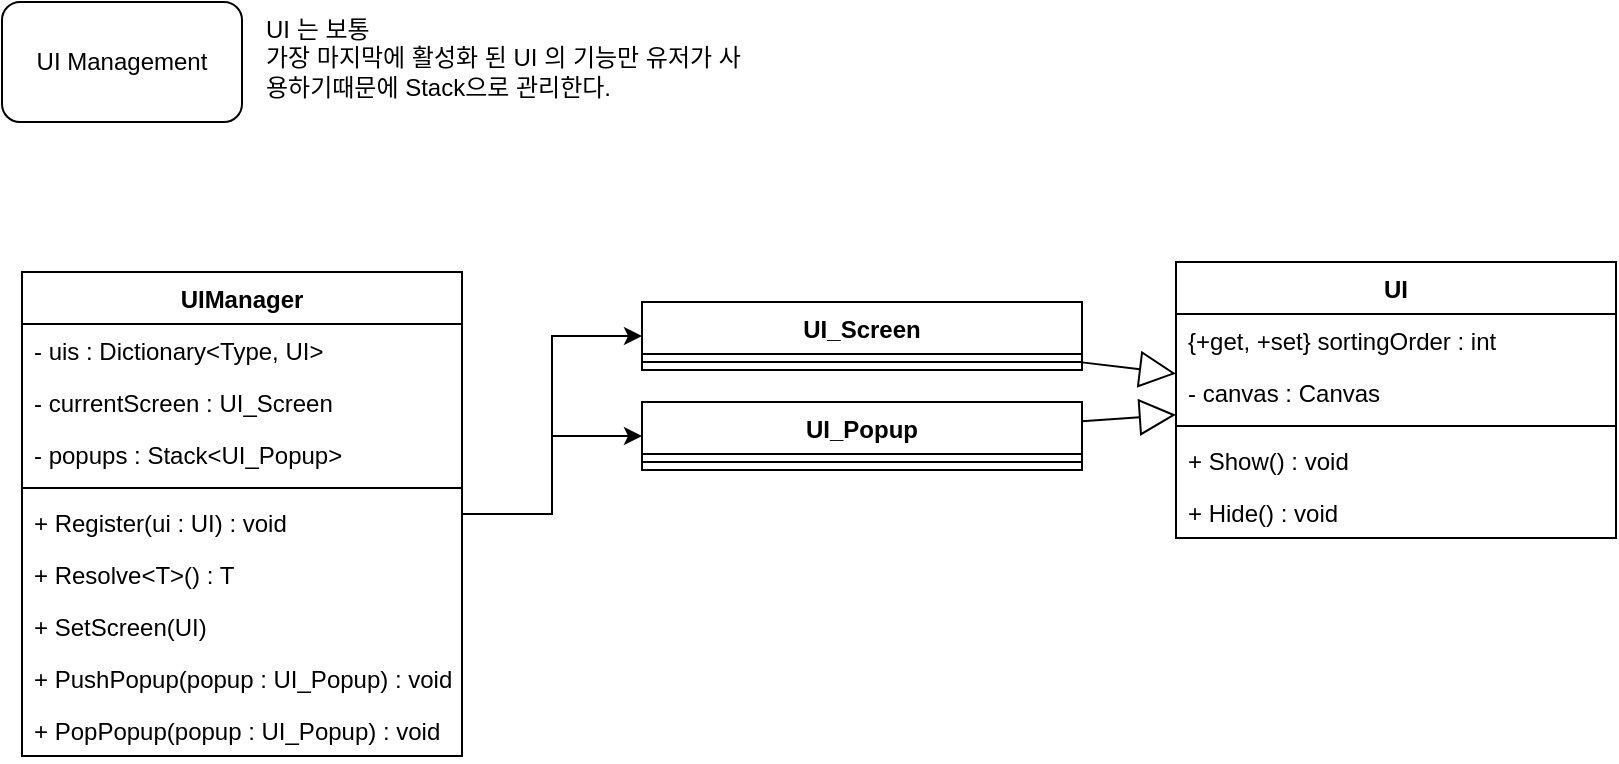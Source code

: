 <mxfile version="24.7.17">
  <diagram id="C5RBs43oDa-KdzZeNtuy" name="Page-1">
    <mxGraphModel dx="989" dy="582" grid="1" gridSize="10" guides="1" tooltips="1" connect="1" arrows="1" fold="1" page="1" pageScale="1" pageWidth="827" pageHeight="1169" math="0" shadow="0">
      <root>
        <mxCell id="WIyWlLk6GJQsqaUBKTNV-0" />
        <mxCell id="WIyWlLk6GJQsqaUBKTNV-1" parent="WIyWlLk6GJQsqaUBKTNV-0" />
        <mxCell id="X7-c5w7NW8u7885sPqrm-0" value="UI 는 보통&amp;nbsp;&lt;div&gt;가장 마지막에 활성화 된 UI 의 기능만 유저가 사용하기때문에 Stack으로 관리한다.&lt;/div&gt;" style="text;html=1;align=left;verticalAlign=top;whiteSpace=wrap;rounded=0;" vertex="1" parent="WIyWlLk6GJQsqaUBKTNV-1">
          <mxGeometry x="150" y="10" width="250" height="60" as="geometry" />
        </mxCell>
        <mxCell id="X7-c5w7NW8u7885sPqrm-1" value="UI Management" style="rounded=1;whiteSpace=wrap;html=1;" vertex="1" parent="WIyWlLk6GJQsqaUBKTNV-1">
          <mxGeometry x="20" y="10" width="120" height="60" as="geometry" />
        </mxCell>
        <mxCell id="X7-c5w7NW8u7885sPqrm-2" value="UI" style="swimlane;fontStyle=1;align=center;verticalAlign=top;childLayout=stackLayout;horizontal=1;startSize=26;horizontalStack=0;resizeParent=1;resizeParentMax=0;resizeLast=0;collapsible=1;marginBottom=0;whiteSpace=wrap;html=1;" vertex="1" parent="WIyWlLk6GJQsqaUBKTNV-1">
          <mxGeometry x="607" y="140" width="220" height="138" as="geometry" />
        </mxCell>
        <mxCell id="X7-c5w7NW8u7885sPqrm-3" value="{+get, +set} sortingOrder : int" style="text;strokeColor=none;fillColor=none;align=left;verticalAlign=top;spacingLeft=4;spacingRight=4;overflow=hidden;rotatable=0;points=[[0,0.5],[1,0.5]];portConstraint=eastwest;whiteSpace=wrap;html=1;" vertex="1" parent="X7-c5w7NW8u7885sPqrm-2">
          <mxGeometry y="26" width="220" height="26" as="geometry" />
        </mxCell>
        <mxCell id="X7-c5w7NW8u7885sPqrm-7" value="- canvas : Canvas" style="text;strokeColor=none;fillColor=none;align=left;verticalAlign=top;spacingLeft=4;spacingRight=4;overflow=hidden;rotatable=0;points=[[0,0.5],[1,0.5]];portConstraint=eastwest;whiteSpace=wrap;html=1;" vertex="1" parent="X7-c5w7NW8u7885sPqrm-2">
          <mxGeometry y="52" width="220" height="26" as="geometry" />
        </mxCell>
        <mxCell id="X7-c5w7NW8u7885sPqrm-4" value="" style="line;strokeWidth=1;fillColor=none;align=left;verticalAlign=middle;spacingTop=-1;spacingLeft=3;spacingRight=3;rotatable=0;labelPosition=right;points=[];portConstraint=eastwest;strokeColor=inherit;" vertex="1" parent="X7-c5w7NW8u7885sPqrm-2">
          <mxGeometry y="78" width="220" height="8" as="geometry" />
        </mxCell>
        <mxCell id="X7-c5w7NW8u7885sPqrm-5" value="+ Show() : void" style="text;strokeColor=none;fillColor=none;align=left;verticalAlign=top;spacingLeft=4;spacingRight=4;overflow=hidden;rotatable=0;points=[[0,0.5],[1,0.5]];portConstraint=eastwest;whiteSpace=wrap;html=1;" vertex="1" parent="X7-c5w7NW8u7885sPqrm-2">
          <mxGeometry y="86" width="220" height="26" as="geometry" />
        </mxCell>
        <mxCell id="X7-c5w7NW8u7885sPqrm-6" value="+ Hide() : void" style="text;strokeColor=none;fillColor=none;align=left;verticalAlign=top;spacingLeft=4;spacingRight=4;overflow=hidden;rotatable=0;points=[[0,0.5],[1,0.5]];portConstraint=eastwest;whiteSpace=wrap;html=1;" vertex="1" parent="X7-c5w7NW8u7885sPqrm-2">
          <mxGeometry y="112" width="220" height="26" as="geometry" />
        </mxCell>
        <mxCell id="X7-c5w7NW8u7885sPqrm-9" value="UI_Screen" style="swimlane;fontStyle=1;align=center;verticalAlign=top;childLayout=stackLayout;horizontal=1;startSize=26;horizontalStack=0;resizeParent=1;resizeParentMax=0;resizeLast=0;collapsible=1;marginBottom=0;whiteSpace=wrap;html=1;" vertex="1" parent="WIyWlLk6GJQsqaUBKTNV-1">
          <mxGeometry x="340" y="160" width="220" height="34" as="geometry" />
        </mxCell>
        <mxCell id="X7-c5w7NW8u7885sPqrm-12" value="" style="line;strokeWidth=1;fillColor=none;align=left;verticalAlign=middle;spacingTop=-1;spacingLeft=3;spacingRight=3;rotatable=0;labelPosition=right;points=[];portConstraint=eastwest;strokeColor=inherit;" vertex="1" parent="X7-c5w7NW8u7885sPqrm-9">
          <mxGeometry y="26" width="220" height="8" as="geometry" />
        </mxCell>
        <mxCell id="X7-c5w7NW8u7885sPqrm-15" value="UI_Popup" style="swimlane;fontStyle=1;align=center;verticalAlign=top;childLayout=stackLayout;horizontal=1;startSize=26;horizontalStack=0;resizeParent=1;resizeParentMax=0;resizeLast=0;collapsible=1;marginBottom=0;whiteSpace=wrap;html=1;" vertex="1" parent="WIyWlLk6GJQsqaUBKTNV-1">
          <mxGeometry x="340" y="210" width="220" height="34" as="geometry" />
        </mxCell>
        <mxCell id="X7-c5w7NW8u7885sPqrm-16" value="" style="line;strokeWidth=1;fillColor=none;align=left;verticalAlign=middle;spacingTop=-1;spacingLeft=3;spacingRight=3;rotatable=0;labelPosition=right;points=[];portConstraint=eastwest;strokeColor=inherit;" vertex="1" parent="X7-c5w7NW8u7885sPqrm-15">
          <mxGeometry y="26" width="220" height="8" as="geometry" />
        </mxCell>
        <mxCell id="X7-c5w7NW8u7885sPqrm-17" value="" style="endArrow=block;endSize=16;endFill=0;html=1;rounded=0;" edge="1" parent="WIyWlLk6GJQsqaUBKTNV-1" source="X7-c5w7NW8u7885sPqrm-9" target="X7-c5w7NW8u7885sPqrm-2">
          <mxGeometry width="160" relative="1" as="geometry">
            <mxPoint x="390" y="270" as="sourcePoint" />
            <mxPoint x="550" y="270" as="targetPoint" />
          </mxGeometry>
        </mxCell>
        <mxCell id="X7-c5w7NW8u7885sPqrm-18" value="" style="endArrow=block;endSize=16;endFill=0;html=1;rounded=0;" edge="1" parent="WIyWlLk6GJQsqaUBKTNV-1" source="X7-c5w7NW8u7885sPqrm-15" target="X7-c5w7NW8u7885sPqrm-2">
          <mxGeometry width="160" relative="1" as="geometry">
            <mxPoint x="505" y="174" as="sourcePoint" />
            <mxPoint x="617" y="217" as="targetPoint" />
          </mxGeometry>
        </mxCell>
        <mxCell id="X7-c5w7NW8u7885sPqrm-29" style="edgeStyle=orthogonalEdgeStyle;rounded=0;orthogonalLoop=1;jettySize=auto;html=1;" edge="1" parent="WIyWlLk6GJQsqaUBKTNV-1" source="X7-c5w7NW8u7885sPqrm-19" target="X7-c5w7NW8u7885sPqrm-9">
          <mxGeometry relative="1" as="geometry" />
        </mxCell>
        <mxCell id="X7-c5w7NW8u7885sPqrm-30" style="edgeStyle=orthogonalEdgeStyle;rounded=0;orthogonalLoop=1;jettySize=auto;html=1;" edge="1" parent="WIyWlLk6GJQsqaUBKTNV-1" source="X7-c5w7NW8u7885sPqrm-19" target="X7-c5w7NW8u7885sPqrm-15">
          <mxGeometry relative="1" as="geometry" />
        </mxCell>
        <mxCell id="X7-c5w7NW8u7885sPqrm-19" value="UIManager" style="swimlane;fontStyle=1;align=center;verticalAlign=top;childLayout=stackLayout;horizontal=1;startSize=26;horizontalStack=0;resizeParent=1;resizeParentMax=0;resizeLast=0;collapsible=1;marginBottom=0;whiteSpace=wrap;html=1;" vertex="1" parent="WIyWlLk6GJQsqaUBKTNV-1">
          <mxGeometry x="30" y="145" width="220" height="242" as="geometry" />
        </mxCell>
        <mxCell id="X7-c5w7NW8u7885sPqrm-31" value="- uis : Dictionary&amp;lt;Type, UI&amp;gt;&amp;nbsp;" style="text;strokeColor=none;fillColor=none;align=left;verticalAlign=top;spacingLeft=4;spacingRight=4;overflow=hidden;rotatable=0;points=[[0,0.5],[1,0.5]];portConstraint=eastwest;whiteSpace=wrap;html=1;" vertex="1" parent="X7-c5w7NW8u7885sPqrm-19">
          <mxGeometry y="26" width="220" height="26" as="geometry" />
        </mxCell>
        <mxCell id="X7-c5w7NW8u7885sPqrm-24" value="- currentScreen : UI_Screen" style="text;strokeColor=none;fillColor=none;align=left;verticalAlign=top;spacingLeft=4;spacingRight=4;overflow=hidden;rotatable=0;points=[[0,0.5],[1,0.5]];portConstraint=eastwest;whiteSpace=wrap;html=1;" vertex="1" parent="X7-c5w7NW8u7885sPqrm-19">
          <mxGeometry y="52" width="220" height="26" as="geometry" />
        </mxCell>
        <mxCell id="X7-c5w7NW8u7885sPqrm-26" value="- popups : Stack&amp;lt;UI_Popup&amp;gt;" style="text;strokeColor=none;fillColor=none;align=left;verticalAlign=top;spacingLeft=4;spacingRight=4;overflow=hidden;rotatable=0;points=[[0,0.5],[1,0.5]];portConstraint=eastwest;whiteSpace=wrap;html=1;" vertex="1" parent="X7-c5w7NW8u7885sPqrm-19">
          <mxGeometry y="78" width="220" height="26" as="geometry" />
        </mxCell>
        <mxCell id="X7-c5w7NW8u7885sPqrm-22" value="" style="line;strokeWidth=1;fillColor=none;align=left;verticalAlign=middle;spacingTop=-1;spacingLeft=3;spacingRight=3;rotatable=0;labelPosition=right;points=[];portConstraint=eastwest;strokeColor=inherit;" vertex="1" parent="X7-c5w7NW8u7885sPqrm-19">
          <mxGeometry y="104" width="220" height="8" as="geometry" />
        </mxCell>
        <mxCell id="X7-c5w7NW8u7885sPqrm-32" value="+ Register(ui : UI) : void" style="text;strokeColor=none;fillColor=none;align=left;verticalAlign=top;spacingLeft=4;spacingRight=4;overflow=hidden;rotatable=0;points=[[0,0.5],[1,0.5]];portConstraint=eastwest;whiteSpace=wrap;html=1;" vertex="1" parent="X7-c5w7NW8u7885sPqrm-19">
          <mxGeometry y="112" width="220" height="26" as="geometry" />
        </mxCell>
        <mxCell id="X7-c5w7NW8u7885sPqrm-33" value="+ Resolve&amp;lt;T&amp;gt;() : T" style="text;strokeColor=none;fillColor=none;align=left;verticalAlign=top;spacingLeft=4;spacingRight=4;overflow=hidden;rotatable=0;points=[[0,0.5],[1,0.5]];portConstraint=eastwest;whiteSpace=wrap;html=1;" vertex="1" parent="X7-c5w7NW8u7885sPqrm-19">
          <mxGeometry y="138" width="220" height="26" as="geometry" />
        </mxCell>
        <mxCell id="X7-c5w7NW8u7885sPqrm-25" value="+ SetScreen(UI)" style="text;strokeColor=none;fillColor=none;align=left;verticalAlign=top;spacingLeft=4;spacingRight=4;overflow=hidden;rotatable=0;points=[[0,0.5],[1,0.5]];portConstraint=eastwest;whiteSpace=wrap;html=1;" vertex="1" parent="X7-c5w7NW8u7885sPqrm-19">
          <mxGeometry y="164" width="220" height="26" as="geometry" />
        </mxCell>
        <mxCell id="X7-c5w7NW8u7885sPqrm-27" value="+ PushPopup(popup : UI_Popup) : void" style="text;strokeColor=none;fillColor=none;align=left;verticalAlign=top;spacingLeft=4;spacingRight=4;overflow=hidden;rotatable=0;points=[[0,0.5],[1,0.5]];portConstraint=eastwest;whiteSpace=wrap;html=1;" vertex="1" parent="X7-c5w7NW8u7885sPqrm-19">
          <mxGeometry y="190" width="220" height="26" as="geometry" />
        </mxCell>
        <mxCell id="X7-c5w7NW8u7885sPqrm-28" value="+ PopPopup(popup : UI_Popup) : void" style="text;strokeColor=none;fillColor=none;align=left;verticalAlign=top;spacingLeft=4;spacingRight=4;overflow=hidden;rotatable=0;points=[[0,0.5],[1,0.5]];portConstraint=eastwest;whiteSpace=wrap;html=1;" vertex="1" parent="X7-c5w7NW8u7885sPqrm-19">
          <mxGeometry y="216" width="220" height="26" as="geometry" />
        </mxCell>
      </root>
    </mxGraphModel>
  </diagram>
</mxfile>
